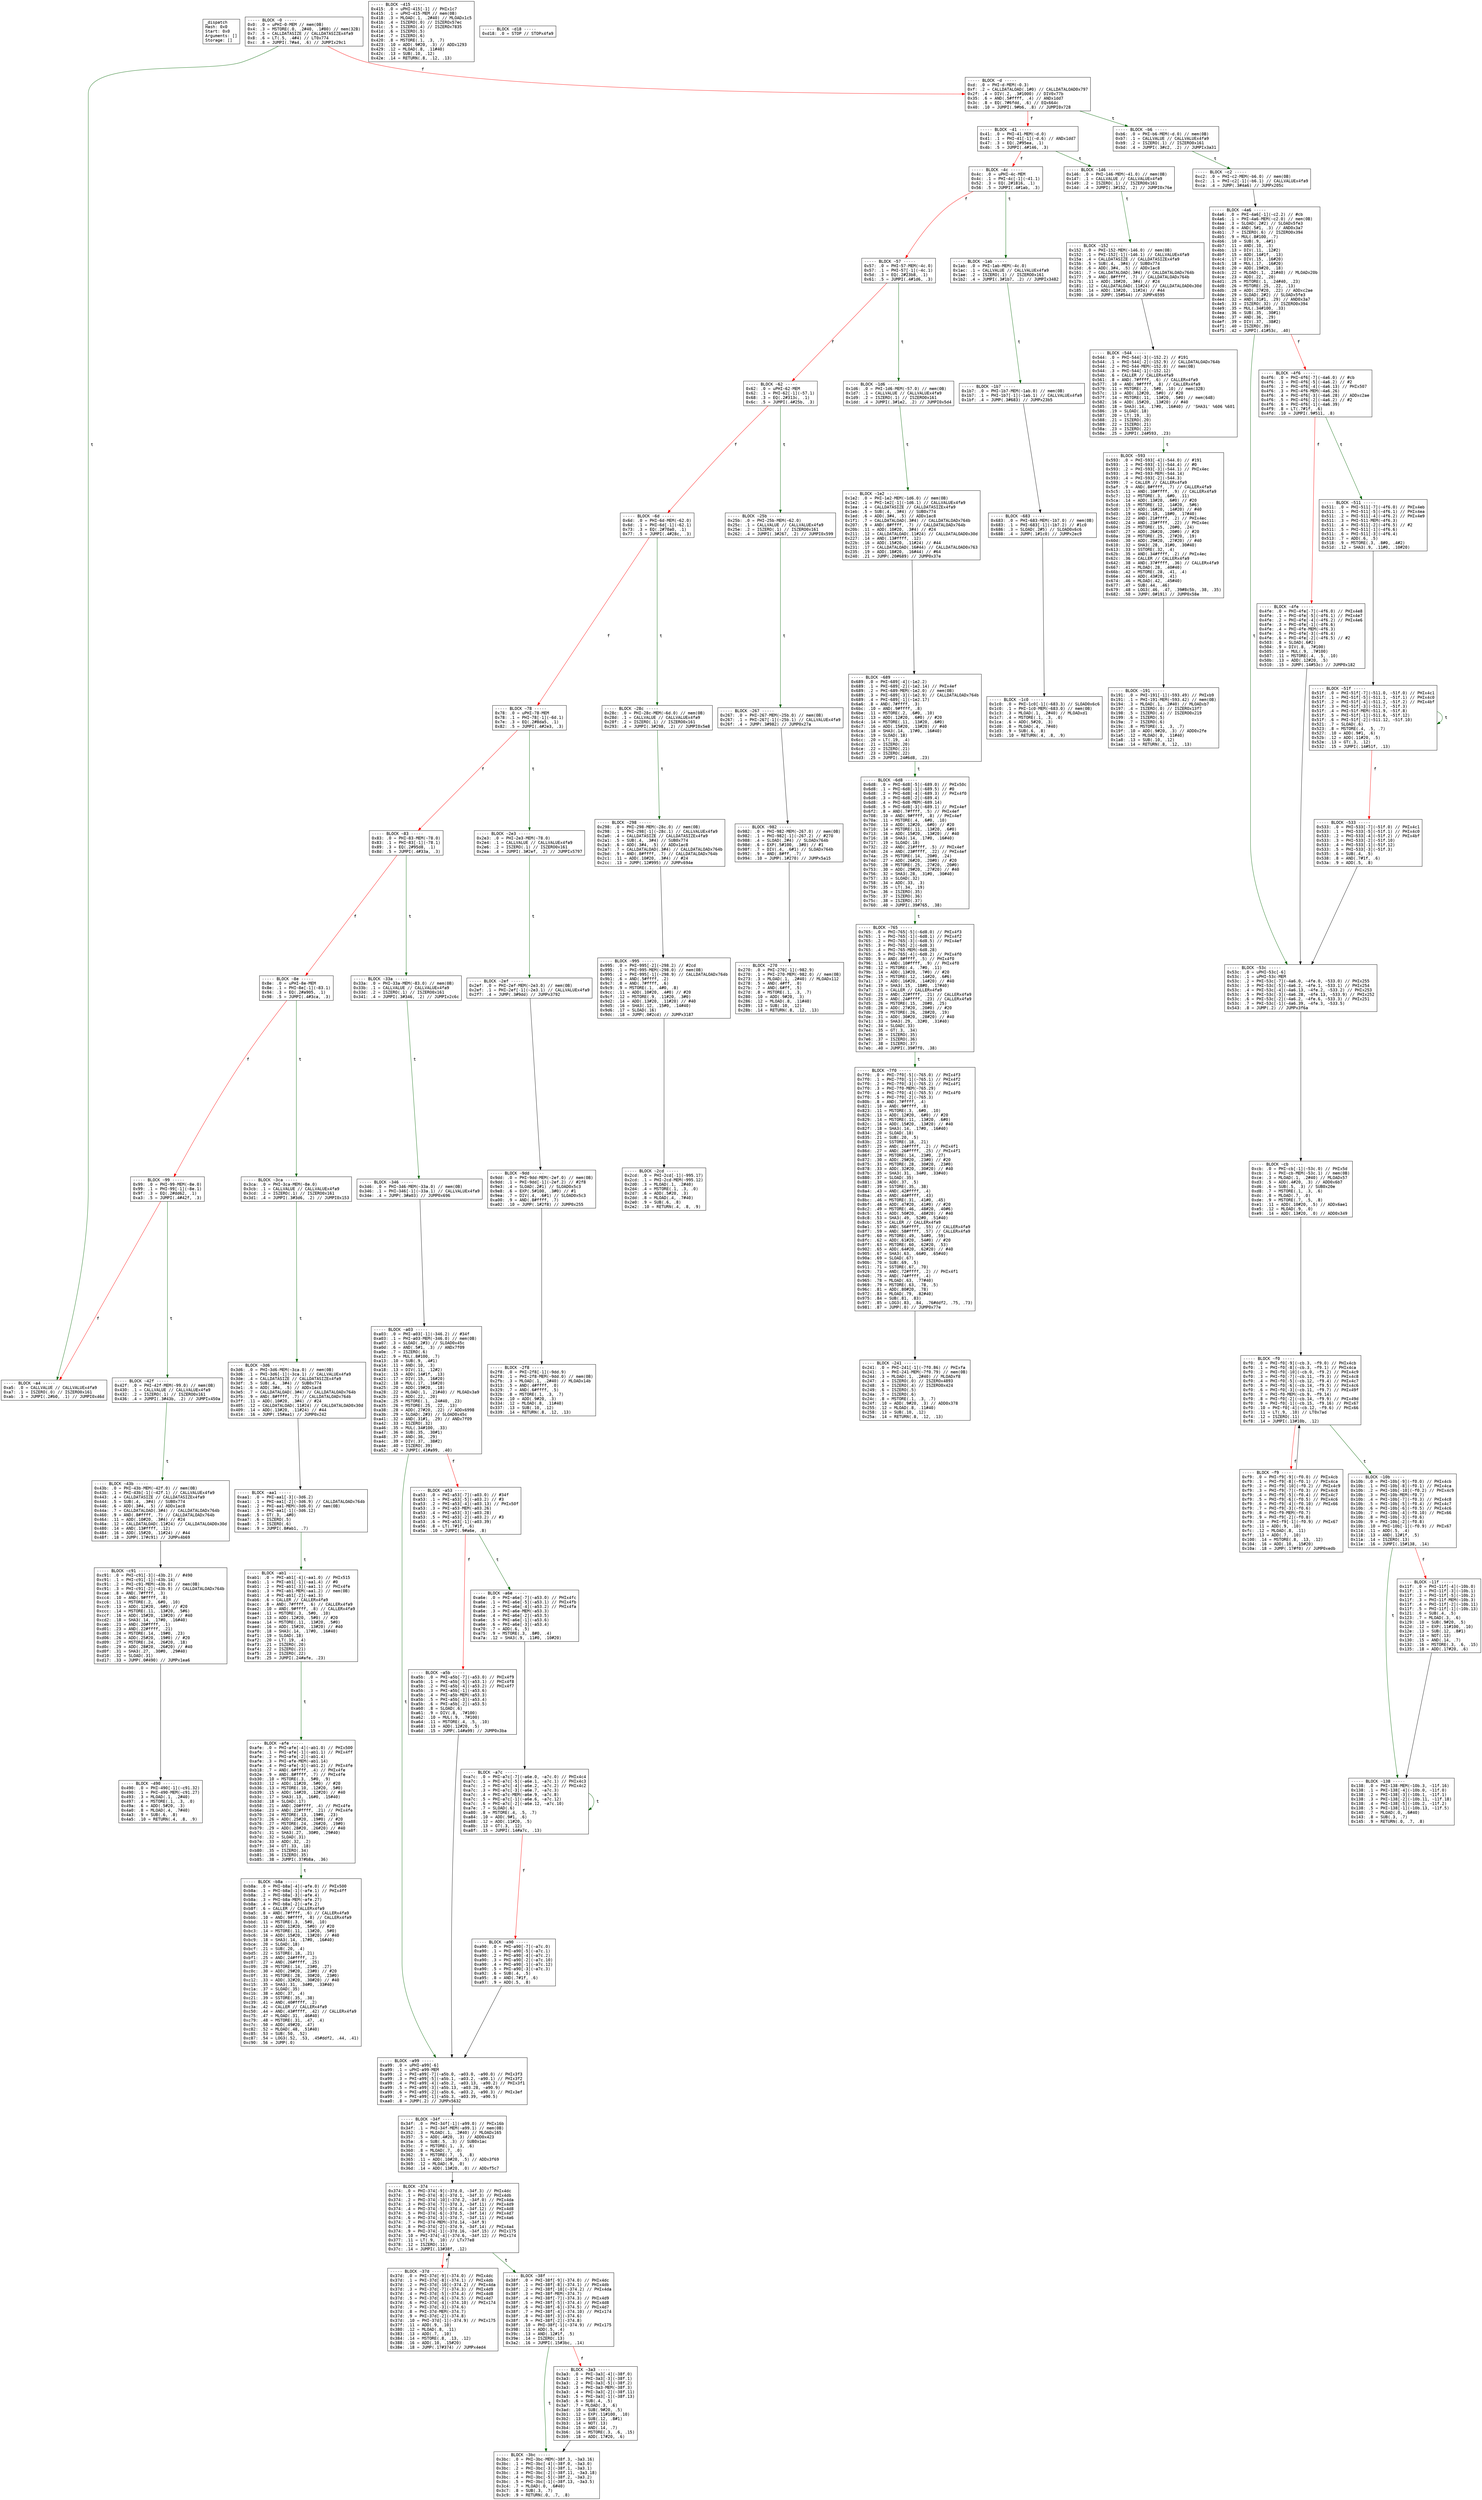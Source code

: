 
digraph G {
graph [fontname = "consolas"];
node  [fontname = "consolas"];
edge  [fontname = "consolas"];
ff [label="{_dispatch\lHash: 0x0\lStart: 0x0\lArguments: []\lStorage: []\l}", shape="record"];
block_0 [label="----- BLOCK ~0 -----\l0x0: .0 = uPHI~0-MEM // mem(0B)\l0x4: .3 = MSTORE(.0, .2#40, .1#80) // mem(32B)\l0x7: .5 = CALLDATASIZE // CALLDATASIZEx4fa9\l0x8: .6 = LT(.5, .4#4) // LT0x774\l0xc: .8 = JUMPI(.7#a4, .6) // JUMPIx29c1\l", shape="record"];
block_d [label="----- BLOCK ~d -----\l0xd: .0 = PHI~d-MEM(~0.3)\l0xf: .2 = CALLDATALOAD(.1#0) // CALLDATALOAD0x797\l0x2f: .4 = DIV(.2, .3#1000) // DIV0x77b\l0x35: .6 = AND(.5#ffff, .4) // ANDx1dd7\l0x3c: .8 = EQ(.7#6fdd, .6) // EQx664c\l0x40: .10 = JUMPI(.9#b6, .8) // JUMPI0x728\l", shape="record"];
block_41 [label="----- BLOCK ~41 -----\l0x41: .0 = PHI~41-MEM(~d.0)\l0x41: .1 = PHI~41[-1](~d.6) // ANDx1dd7\l0x47: .3 = EQ(.2#95ea, .1)\l0x4b: .5 = JUMPI(.4#146, .3)\l", shape="record"];
block_4c [label="----- BLOCK ~4c -----\l0x4c: .0 = uPHI~4c-MEM\l0x4c: .1 = PHI~4c[-1](~41.1)\l0x52: .3 = EQ(.2#1816, .1)\l0x56: .5 = JUMPI(.4#1ab, .3)\l", shape="record"];
block_57 [label="----- BLOCK ~57 -----\l0x57: .0 = PHI~57-MEM(~4c.0)\l0x57: .1 = PHI~57[-1](~4c.1)\l0x5d: .3 = EQ(.2#23b8, .1)\l0x61: .5 = JUMPI(.4#1d6, .3)\l", shape="record"];
block_62 [label="----- BLOCK ~62 -----\l0x62: .0 = uPHI~62-MEM\l0x62: .1 = PHI~62[-1](~57.1)\l0x68: .3 = EQ(.2#313c, .1)\l0x6c: .5 = JUMPI(.4#25b, .3)\l", shape="record"];
block_6d [label="----- BLOCK ~6d -----\l0x6d: .0 = PHI~6d-MEM(~62.0)\l0x6d: .1 = PHI~6d[-1](~62.1)\l0x73: .3 = EQ(.2#70a0, .1)\l0x77: .5 = JUMPI(.4#28c, .3)\l", shape="record"];
block_78 [label="----- BLOCK ~78 -----\l0x78: .0 = uPHI~78-MEM\l0x78: .1 = PHI~78[-1](~6d.1)\l0x7e: .3 = EQ(.2#8da5, .1)\l0x82: .5 = JUMPI(.4#2e3, .3)\l", shape="record"];
block_83 [label="----- BLOCK ~83 -----\l0x83: .0 = PHI~83-MEM(~78.0)\l0x83: .1 = PHI~83[-1](~78.1)\l0x89: .3 = EQ(.2#95d8, .1)\l0x8d: .5 = JUMPI(.4#33a, .3)\l", shape="record"];
block_8e [label="----- BLOCK ~8e -----\l0x8e: .0 = uPHI~8e-MEM\l0x8e: .1 = PHI~8e[-1](~83.1)\l0x94: .3 = EQ(.2#a905, .1)\l0x98: .5 = JUMPI(.4#3ca, .3)\l", shape="record"];
block_99 [label="----- BLOCK ~99 -----\l0x99: .0 = PHI~99-MEM(~8e.0)\l0x99: .1 = PHI~99[-1](~8e.1)\l0x9f: .3 = EQ(.2#dd62, .1)\l0xa3: .5 = JUMPI(.4#42f, .3)\l", shape="record"];
block_a4 [label="----- BLOCK ~a4 -----\l0xa5: .0 = CALLVALUE // CALLVALUEx4fa9\l0xa7: .1 = ISZERO(.0) // ISZERO0x161\l0xab: .3 = JUMPI(.2#b0, .1) // JUMPI0x46d\l", shape="record"];
block_b6 [label="----- BLOCK ~b6 -----\l0xb6: .0 = PHI~b6-MEM(~d.0) // mem(0B)\l0xb7: .1 = CALLVALUE // CALLVALUEx4fa9\l0xb9: .2 = ISZERO(.1) // ISZERO0x161\l0xbd: .4 = JUMPI(.3#c2, .2) // JUMPIx3a31\l", shape="record"];
block_c2 [label="----- BLOCK ~c2 -----\l0xc2: .0 = PHI~c2-MEM(~b6.0) // mem(0B)\l0xc2: .1 = PHI~c2[-1](~b6.1) // CALLVALUEx4fa9\l0xca: .4 = JUMP(.3#4a6) // JUMPx205c\l", shape="record"];
block_cb [label="----- BLOCK ~cb -----\l0xcb: .0 = PHI~cb[-1](~53c.0) // PHIx5d\l0xcb: .1 = PHI~cb-MEM(~53c.1) // mem(0B)\l0xce: .3 = MLOAD(.1, .2#40) // MLOADx57\l0xd3: .5 = ADD(.4#20, .3) // ADD0x6b7\l0xd6: .6 = SUB(.5, .3) // SUB0x20e\l0xd8: .7 = MSTORE(.1, .3, .6)\l0xdc: .8 = MLOAD(.7, .0)\l0xde: .9 = MSTORE(.7, .5, .8)\l0xe1: .11 = ADD(.10#20, .5) // ADDx6ae1\l0xe5: .12 = MLOAD(.9, .0)\l0xe9: .14 = ADD(.13#20, .0) // ADD0x349\l", shape="record"];
block_f0 [label="----- BLOCK ~f0 -----\l0xf0: .0 = PHI~f0[-9](~cb.3, ~f9.0) // PHIx4cb\l0xf0: .1 = PHI~f0[-8](~cb.3, ~f9.1) // PHIx4ca\l0xf0: .2 = PHI~f0[-10](~cb.0, ~f9.2) // PHIx4c9\l0xf0: .3 = PHI~f0[-7](~cb.11, ~f9.3) // PHIx4c8\l0xf0: .4 = PHI~f0[-5](~cb.12, ~f9.4) // PHIx4c7\l0xf0: .5 = PHI~f0[-6](~cb.14, ~f9.5) // PHIx4c6\l0xf0: .6 = PHI~f0[-3](~cb.11, ~f9.7) // PHIx49f\l0xf0: .7 = PHI~f0-MEM(~cb.9, ~f9.14)\l0xf0: .8 = PHI~f0[-2](~cb.14, ~f9.9) // PHIx49d\l0xf0: .9 = PHI~f0[-1](~cb.15, ~f9.16) // PHIx67\l0xf0: .10 = PHI~f0[-4](~cb.12, ~f9.6) // PHIx66\l0xf3: .11 = LT(.9, .10) // LT0x7ad\l0xf4: .12 = ISZERO(.11)\l0xf8: .14 = JUMPI(.13#10b, .12)\l", shape="record"];
block_f9 [label="----- BLOCK ~f9 -----\l0xf9: .0 = PHI~f9[-9](~f0.0) // PHIx4cb\l0xf9: .1 = PHI~f9[-8](~f0.1) // PHIx4ca\l0xf9: .2 = PHI~f9[-10](~f0.2) // PHIx4c9\l0xf9: .3 = PHI~f9[-7](~f0.3) // PHIx4c8\l0xf9: .4 = PHI~f9[-5](~f0.4) // PHIx4c7\l0xf9: .5 = PHI~f9[-6](~f0.5) // PHIx4c6\l0xf9: .6 = PHI~f9[-4](~f0.10) // PHIx66\l0xf9: .7 = PHI~f9[-3](~f0.6)\l0xf9: .8 = PHI~f9-MEM(~f0.7)\l0xf9: .9 = PHI~f9[-2](~f0.8)\l0xf9: .10 = PHI~f9[-1](~f0.9) // PHIx67\l0xfb: .11 = ADD(.9, .10)\l0xfc: .12 = MLOAD(.8, .11)\l0xff: .13 = ADD(.7, .10)\l0x100: .14 = MSTORE(.8, .13, .12)\l0x104: .16 = ADD(.10, .15#20)\l0x10a: .18 = JUMP(.17#f0) // JUMP0xedb\l", shape="record"];
block_10b [label="----- BLOCK ~10b -----\l0x10b: .0 = PHI~10b[-9](~f0.0) // PHIx4cb\l0x10b: .1 = PHI~10b[-8](~f0.1) // PHIx4ca\l0x10b: .2 = PHI~10b[-10](~f0.2) // PHIx4c9\l0x10b: .3 = PHI~10b-MEM(~f0.7)\l0x10b: .4 = PHI~10b[-7](~f0.3) // PHIx4c8\l0x10b: .5 = PHI~10b[-5](~f0.4) // PHIx4c7\l0x10b: .6 = PHI~10b[-6](~f0.5) // PHIx4c6\l0x10b: .7 = PHI~10b[-4](~f0.10) // PHIx66\l0x10b: .8 = PHI~10b[-3](~f0.6)\l0x10b: .9 = PHI~10b[-2](~f0.8)\l0x10b: .10 = PHI~10b[-1](~f0.9) // PHIx67\l0x114: .11 = ADD(.5, .4)\l0x118: .13 = AND(.12#1f, .5)\l0x11a: .14 = ISZERO(.13)\l0x11e: .16 = JUMPI(.15#138, .14)\l", shape="record"];
block_11f [label="----- BLOCK ~11f -----\l0x11f: .0 = PHI~11f[-4](~10b.0)\l0x11f: .1 = PHI~11f[-3](~10b.1)\l0x11f: .2 = PHI~11f[-5](~10b.2)\l0x11f: .3 = PHI~11f-MEM(~10b.3)\l0x11f: .4 = PHI~11f[-2](~10b.11)\l0x11f: .5 = PHI~11f[-1](~10b.13)\l0x121: .6 = SUB(.4, .5)\l0x123: .7 = MLOAD(.3, .6)\l0x129: .10 = SUB(.9#20, .5)\l0x12d: .12 = EXP(.11#100, .10)\l0x12e: .13 = SUB(.12, .8#1)\l0x12f: .14 = NOT(.13)\l0x130: .15 = AND(.14, .7)\l0x132: .16 = MSTORE(.3, .6, .15)\l0x135: .18 = ADD(.17#20, .6)\l", shape="record"];
block_138 [label="----- BLOCK ~138 -----\l0x138: .0 = PHI~138-MEM(~10b.3, ~11f.16)\l0x138: .1 = PHI~138[-4](~10b.0, ~11f.0)\l0x138: .2 = PHI~138[-3](~10b.1, ~11f.1)\l0x138: .3 = PHI~138[-2](~10b.11, ~11f.18)\l0x138: .4 = PHI~138[-5](~10b.2, ~11f.2)\l0x138: .5 = PHI~138[-1](~10b.13, ~11f.5)\l0x140: .7 = MLOAD(.0, .6#40)\l0x143: .8 = SUB(.3, .7)\l0x145: .9 = RETURN(.0, .7, .8)\l", shape="record"];
block_146 [label="----- BLOCK ~146 -----\l0x146: .0 = PHI~146-MEM(~41.0) // mem(0B)\l0x147: .1 = CALLVALUE // CALLVALUEx4fa9\l0x149: .2 = ISZERO(.1) // ISZERO0x161\l0x14d: .4 = JUMPI(.3#152, .2) // JUMPI0x76e\l", shape="record"];
block_152 [label="----- BLOCK ~152 -----\l0x152: .0 = PHI~152-MEM(~146.0) // mem(0B)\l0x152: .1 = PHI~152[-1](~146.1) // CALLVALUEx4fa9\l0x15a: .4 = CALLDATASIZE // CALLDATASIZEx4fa9\l0x15b: .5 = SUB(.4, .3#4) // SUB0x774\l0x15d: .6 = ADD(.3#4, .5) // ADDx1ac8\l0x161: .7 = CALLDATALOAD(.3#4) // CALLDATALOADx764b\l0x177: .9 = AND(.8#ffff, .7) // CALLDATALOADx764b\l0x17b: .11 = ADD(.10#20, .3#4) // #24\l0x181: .12 = CALLDATALOAD(.11#24) // CALLDATALOAD0x30d\l0x185: .14 = ADD(.13#20, .11#24) // #44\l0x190: .16 = JUMP(.15#544) // JUMPx6595\l", shape="record"];
block_191 [label="----- BLOCK ~191 -----\l0x191: .0 = PHI~191[-1](~593.49) // PHIxb9\l0x191: .1 = PHI~191-MEM(~593.42) // mem(0B)\l0x194: .3 = MLOAD(.1, .2#40) // MLOADxb7\l0x197: .4 = ISZERO(.0) // ISZEROx13f7\l0x198: .5 = ISZERO(.4) // ISZERO0x219\l0x199: .6 = ISZERO(.5)\l0x19a: .7 = ISZERO(.6)\l0x19c: .8 = MSTORE(.1, .3, .7)\l0x19f: .10 = ADD(.9#20, .3) // ADD0x2fe\l0x1a5: .12 = MLOAD(.8, .11#40)\l0x1a8: .13 = SUB(.10, .12)\l0x1aa: .14 = RETURN(.8, .12, .13)\l", shape="record"];
block_1ab [label="----- BLOCK ~1ab -----\l0x1ab: .0 = PHI~1ab-MEM(~4c.0)\l0x1ac: .1 = CALLVALUE // CALLVALUEx4fa9\l0x1ae: .2 = ISZERO(.1) // ISZERO0x161\l0x1b2: .4 = JUMPI(.3#1b7, .2) // JUMPIx3482\l", shape="record"];
block_1b7 [label="----- BLOCK ~1b7 -----\l0x1b7: .0 = PHI~1b7-MEM(~1ab.0) // mem(0B)\l0x1b7: .1 = PHI~1b7[-1](~1ab.1) // CALLVALUEx4fa9\l0x1bf: .4 = JUMP(.3#683) // JUMPx23b5\l", shape="record"];
block_1c0 [label="----- BLOCK ~1c0 -----\l0x1c0: .0 = PHI~1c0[-1](~683.3) // SLOAD0x6c6\l0x1c0: .1 = PHI~1c0-MEM(~683.0) // mem(0B)\l0x1c3: .3 = MLOAD(.1, .2#40) // MLOADxd1\l0x1c7: .4 = MSTORE(.1, .3, .0)\l0x1ca: .6 = ADD(.5#20, .3)\l0x1d0: .8 = MLOAD(.4, .7#40)\l0x1d3: .9 = SUB(.6, .8)\l0x1d5: .10 = RETURN(.4, .8, .9)\l", shape="record"];
block_1d6 [label="----- BLOCK ~1d6 -----\l0x1d6: .0 = PHI~1d6-MEM(~57.0) // mem(0B)\l0x1d7: .1 = CALLVALUE // CALLVALUEx4fa9\l0x1d9: .2 = ISZERO(.1) // ISZERO0x161\l0x1dd: .4 = JUMPI(.3#1e2, .2) // JUMPI0x5d4\l", shape="record"];
block_1e2 [label="----- BLOCK ~1e2 -----\l0x1e2: .0 = PHI~1e2-MEM(~1d6.0) // mem(0B)\l0x1e2: .1 = PHI~1e2[-1](~1d6.1) // CALLVALUEx4fa9\l0x1ea: .4 = CALLDATASIZE // CALLDATASIZEx4fa9\l0x1eb: .5 = SUB(.4, .3#4) // SUB0x774\l0x1ed: .6 = ADD(.3#4, .5) // ADDx1ac8\l0x1f1: .7 = CALLDATALOAD(.3#4) // CALLDATALOADx764b\l0x207: .9 = AND(.8#ffff, .7) // CALLDATALOADx764b\l0x20b: .11 = ADD(.10#20, .3#4) // #24\l0x211: .12 = CALLDATALOAD(.11#24) // CALLDATALOAD0x30d\l0x227: .14 = AND(.13#ffff, .12)\l0x22b: .16 = ADD(.15#20, .11#24) // #44\l0x231: .17 = CALLDATALOAD(.16#44) // CALLDATALOAD0x763\l0x235: .19 = ADD(.18#20, .16#44) // #64\l0x240: .21 = JUMP(.20#689) // JUMP0x37e\l", shape="record"];
block_241 [label="----- BLOCK ~241 -----\l0x241: .0 = PHI~241[-1](~7f0.86) // PHIxfa\l0x241: .1 = PHI~241-MEM(~7f0.79) // mem(0B)\l0x244: .3 = MLOAD(.1, .2#40) // MLOADxf8\l0x247: .4 = ISZERO(.0) // ISZEROx4893\l0x248: .5 = ISZERO(.4) // ISZERO0x424\l0x249: .6 = ISZERO(.5)\l0x24a: .7 = ISZERO(.6)\l0x24c: .8 = MSTORE(.1, .3, .7)\l0x24f: .10 = ADD(.9#20, .3) // ADD0x378\l0x255: .12 = MLOAD(.8, .11#40)\l0x258: .13 = SUB(.10, .12)\l0x25a: .14 = RETURN(.8, .12, .13)\l", shape="record"];
block_25b [label="----- BLOCK ~25b -----\l0x25b: .0 = PHI~25b-MEM(~62.0)\l0x25c: .1 = CALLVALUE // CALLVALUEx4fa9\l0x25e: .2 = ISZERO(.1) // ISZERO0x161\l0x262: .4 = JUMPI(.3#267, .2) // JUMPI0x599\l", shape="record"];
block_267 [label="----- BLOCK ~267 -----\l0x267: .0 = PHI~267-MEM(~25b.0) // mem(0B)\l0x267: .1 = PHI~267[-1](~25b.1) // CALLVALUEx4fa9\l0x26f: .4 = JUMP(.3#982) // JUMP0x27a\l", shape="record"];
block_270 [label="----- BLOCK ~270 -----\l0x270: .0 = PHI~270[-1](~982.9)\l0x270: .1 = PHI~270-MEM(~982.0) // mem(0B)\l0x273: .3 = MLOAD(.1, .2#40) // MLOADx112\l0x278: .5 = AND(.4#ff, .0)\l0x27b: .7 = AND(.6#ff, .5)\l0x27d: .8 = MSTORE(.1, .3, .7)\l0x280: .10 = ADD(.9#20, .3)\l0x286: .12 = MLOAD(.8, .11#40)\l0x289: .13 = SUB(.10, .12)\l0x28b: .14 = RETURN(.8, .12, .13)\l", shape="record"];
block_28c [label="----- BLOCK ~28c -----\l0x28c: .0 = PHI~28c-MEM(~6d.0) // mem(0B)\l0x28d: .1 = CALLVALUE // CALLVALUEx4fa9\l0x28f: .2 = ISZERO(.1) // ISZERO0x161\l0x293: .4 = JUMPI(.3#298, .2) // JUMPI0x5e8\l", shape="record"];
block_298 [label="----- BLOCK ~298 -----\l0x298: .0 = PHI~298-MEM(~28c.0) // mem(0B)\l0x298: .1 = PHI~298[-1](~28c.1) // CALLVALUEx4fa9\l0x2a0: .4 = CALLDATASIZE // CALLDATASIZEx4fa9\l0x2a1: .5 = SUB(.4, .3#4) // SUB0x774\l0x2a3: .6 = ADD(.3#4, .5) // ADDx1ac8\l0x2a7: .7 = CALLDATALOAD(.3#4) // CALLDATALOADx764b\l0x2bd: .9 = AND(.8#ffff, .7) // CALLDATALOADx764b\l0x2c1: .11 = ADD(.10#20, .3#4) // #24\l0x2cc: .13 = JUMP(.12#995) // JUMPx694e\l", shape="record"];
block_2cd [label="----- BLOCK ~2cd -----\l0x2cd: .0 = PHI~2cd[-1](~995.17)\l0x2cd: .1 = PHI~2cd-MEM(~995.12)\l0x2d0: .3 = MLOAD(.1, .2#40)\l0x2d4: .4 = MSTORE(.1, .3, .0)\l0x2d7: .6 = ADD(.5#20, .3)\l0x2dd: .8 = MLOAD(.4, .7#40)\l0x2e0: .9 = SUB(.6, .8)\l0x2e2: .10 = RETURN(.4, .8, .9)\l", shape="record"];
block_2e3 [label="----- BLOCK ~2e3 -----\l0x2e3: .0 = PHI~2e3-MEM(~78.0)\l0x2e4: .1 = CALLVALUE // CALLVALUEx4fa9\l0x2e6: .2 = ISZERO(.1) // ISZERO0x161\l0x2ea: .4 = JUMPI(.3#2ef, .2) // JUMPIx5797\l", shape="record"];
block_2ef [label="----- BLOCK ~2ef -----\l0x2ef: .0 = PHI~2ef-MEM(~2e3.0) // mem(0B)\l0x2ef: .1 = PHI~2ef[-1](~2e3.1) // CALLVALUEx4fa9\l0x2f7: .4 = JUMP(.3#9dd) // JUMPx3792\l", shape="record"];
block_2f8 [label="----- BLOCK ~2f8 -----\l0x2f8: .0 = PHI~2f8[-1](~9dd.9)\l0x2f8: .1 = PHI~2f8-MEM(~9dd.0) // mem(0B)\l0x2fb: .3 = MLOAD(.1, .2#40) // MLOADx14b\l0x313: .5 = AND(.4#ffff, .0)\l0x329: .7 = AND(.6#ffff, .5)\l0x32b: .8 = MSTORE(.1, .3, .7)\l0x32e: .10 = ADD(.9#20, .3)\l0x334: .12 = MLOAD(.8, .11#40)\l0x337: .13 = SUB(.10, .12)\l0x339: .14 = RETURN(.8, .12, .13)\l", shape="record"];
block_33a [label="----- BLOCK ~33a -----\l0x33a: .0 = PHI~33a-MEM(~83.0) // mem(0B)\l0x33b: .1 = CALLVALUE // CALLVALUEx4fa9\l0x33d: .2 = ISZERO(.1) // ISZERO0x161\l0x341: .4 = JUMPI(.3#346, .2) // JUMPIx2c6c\l", shape="record"];
block_346 [label="----- BLOCK ~346 -----\l0x346: .0 = PHI~346-MEM(~33a.0) // mem(0B)\l0x346: .1 = PHI~346[-1](~33a.1) // CALLVALUEx4fa9\l0x34e: .4 = JUMP(.3#a03) // JUMP0x696\l", shape="record"];
block_34f [label="----- BLOCK ~34f -----\l0x34f: .0 = PHI~34f[-1](~a99.0) // PHIx16b\l0x34f: .1 = PHI~34f-MEM(~a99.1) // mem(0B)\l0x352: .3 = MLOAD(.1, .2#40) // MLOADx165\l0x357: .5 = ADD(.4#20, .3) // ADD0x423\l0x35a: .6 = SUB(.5, .3) // SUB0x1ac\l0x35c: .7 = MSTORE(.1, .3, .6)\l0x360: .8 = MLOAD(.7, .0)\l0x362: .9 = MSTORE(.7, .5, .8)\l0x365: .11 = ADD(.10#20, .5) // ADDx3f69\l0x369: .12 = MLOAD(.9, .0)\l0x36d: .14 = ADD(.13#20, .0) // ADDxf5c7\l", shape="record"];
block_374 [label="----- BLOCK ~374 -----\l0x374: .0 = PHI~374[-9](~37d.0, ~34f.3) // PHIx4dc\l0x374: .1 = PHI~374[-8](~37d.1, ~34f.3) // PHIx4db\l0x374: .2 = PHI~374[-10](~37d.2, ~34f.0) // PHIx4da\l0x374: .3 = PHI~374[-7](~37d.3, ~34f.11) // PHIx4d9\l0x374: .4 = PHI~374[-5](~37d.4, ~34f.12) // PHIx4d8\l0x374: .5 = PHI~374[-6](~37d.5, ~34f.14) // PHIx4d7\l0x374: .6 = PHI~374[-3](~37d.7, ~34f.11) // PHIx4a6\l0x374: .7 = PHI~374-MEM(~37d.14, ~34f.9)\l0x374: .8 = PHI~374[-2](~37d.9, ~34f.14) // PHIx4a4\l0x374: .9 = PHI~374[-1](~37d.16, ~34f.15) // PHIx175\l0x374: .10 = PHI~374[-4](~37d.6, ~34f.12) // PHIx174\l0x377: .11 = LT(.9, .10) // LTx77e8\l0x378: .12 = ISZERO(.11)\l0x37c: .14 = JUMPI(.13#38f, .12)\l", shape="record"];
block_37d [label="----- BLOCK ~37d -----\l0x37d: .0 = PHI~37d[-9](~374.0) // PHIx4dc\l0x37d: .1 = PHI~37d[-8](~374.1) // PHIx4db\l0x37d: .2 = PHI~37d[-10](~374.2) // PHIx4da\l0x37d: .3 = PHI~37d[-7](~374.3) // PHIx4d9\l0x37d: .4 = PHI~37d[-5](~374.4) // PHIx4d8\l0x37d: .5 = PHI~37d[-6](~374.5) // PHIx4d7\l0x37d: .6 = PHI~37d[-4](~374.10) // PHIx174\l0x37d: .7 = PHI~37d[-3](~374.6)\l0x37d: .8 = PHI~37d-MEM(~374.7)\l0x37d: .9 = PHI~37d[-2](~374.8)\l0x37d: .10 = PHI~37d[-1](~374.9) // PHIx175\l0x37f: .11 = ADD(.9, .10)\l0x380: .12 = MLOAD(.8, .11)\l0x383: .13 = ADD(.7, .10)\l0x384: .14 = MSTORE(.8, .13, .12)\l0x388: .16 = ADD(.10, .15#20)\l0x38e: .18 = JUMP(.17#374) // JUMPx4ed4\l", shape="record"];
block_38f [label="----- BLOCK ~38f -----\l0x38f: .0 = PHI~38f[-9](~374.0) // PHIx4dc\l0x38f: .1 = PHI~38f[-8](~374.1) // PHIx4db\l0x38f: .2 = PHI~38f[-10](~374.2) // PHIx4da\l0x38f: .3 = PHI~38f-MEM(~374.7)\l0x38f: .4 = PHI~38f[-7](~374.3) // PHIx4d9\l0x38f: .5 = PHI~38f[-5](~374.4) // PHIx4d8\l0x38f: .6 = PHI~38f[-6](~374.5) // PHIx4d7\l0x38f: .7 = PHI~38f[-4](~374.10) // PHIx174\l0x38f: .8 = PHI~38f[-3](~374.6)\l0x38f: .9 = PHI~38f[-2](~374.8)\l0x38f: .10 = PHI~38f[-1](~374.9) // PHIx175\l0x398: .11 = ADD(.5, .4)\l0x39c: .13 = AND(.12#1f, .5)\l0x39e: .14 = ISZERO(.13)\l0x3a2: .16 = JUMPI(.15#3bc, .14)\l", shape="record"];
block_3a3 [label="----- BLOCK ~3a3 -----\l0x3a3: .0 = PHI~3a3[-4](~38f.0)\l0x3a3: .1 = PHI~3a3[-3](~38f.1)\l0x3a3: .2 = PHI~3a3[-5](~38f.2)\l0x3a3: .3 = PHI~3a3-MEM(~38f.3)\l0x3a3: .4 = PHI~3a3[-2](~38f.11)\l0x3a3: .5 = PHI~3a3[-1](~38f.13)\l0x3a5: .6 = SUB(.4, .5)\l0x3a7: .7 = MLOAD(.3, .6)\l0x3ad: .10 = SUB(.9#20, .5)\l0x3b1: .12 = EXP(.11#100, .10)\l0x3b2: .13 = SUB(.12, .8#1)\l0x3b3: .14 = NOT(.13)\l0x3b4: .15 = AND(.14, .7)\l0x3b6: .16 = MSTORE(.3, .6, .15)\l0x3b9: .18 = ADD(.17#20, .6)\l", shape="record"];
block_3bc [label="----- BLOCK ~3bc -----\l0x3bc: .0 = PHI~3bc-MEM(~38f.3, ~3a3.16)\l0x3bc: .1 = PHI~3bc[-4](~38f.0, ~3a3.0)\l0x3bc: .2 = PHI~3bc[-3](~38f.1, ~3a3.1)\l0x3bc: .3 = PHI~3bc[-2](~38f.11, ~3a3.18)\l0x3bc: .4 = PHI~3bc[-5](~38f.2, ~3a3.2)\l0x3bc: .5 = PHI~3bc[-1](~38f.13, ~3a3.5)\l0x3c4: .7 = MLOAD(.0, .6#40)\l0x3c7: .8 = SUB(.3, .7)\l0x3c9: .9 = RETURN(.0, .7, .8)\l", shape="record"];
block_3ca [label="----- BLOCK ~3ca -----\l0x3ca: .0 = PHI~3ca-MEM(~8e.0)\l0x3cb: .1 = CALLVALUE // CALLVALUEx4fa9\l0x3cd: .2 = ISZERO(.1) // ISZERO0x161\l0x3d1: .4 = JUMPI(.3#3d6, .2) // JUMPI0x153\l", shape="record"];
block_3d6 [label="----- BLOCK ~3d6 -----\l0x3d6: .0 = PHI~3d6-MEM(~3ca.0) // mem(0B)\l0x3d6: .1 = PHI~3d6[-1](~3ca.1) // CALLVALUEx4fa9\l0x3de: .4 = CALLDATASIZE // CALLDATASIZEx4fa9\l0x3df: .5 = SUB(.4, .3#4) // SUB0x774\l0x3e1: .6 = ADD(.3#4, .5) // ADDx1ac8\l0x3e5: .7 = CALLDATALOAD(.3#4) // CALLDATALOADx764b\l0x3fb: .9 = AND(.8#ffff, .7) // CALLDATALOADx764b\l0x3ff: .11 = ADD(.10#20, .3#4) // #24\l0x405: .12 = CALLDATALOAD(.11#24) // CALLDATALOAD0x30d\l0x409: .14 = ADD(.13#20, .11#24) // #44\l0x414: .16 = JUMP(.15#aa1) // JUMP0x242\l", shape="record"];
block_415 [label="----- BLOCK ~415 -----\l0x415: .0 = uPHI~415[-1] // PHIx1c7\l0x415: .1 = uPHI~415-MEM // mem(0B)\l0x418: .3 = MLOAD(.1, .2#40) // MLOADx1c5\l0x41b: .4 = ISZERO(.0) // ISZEROx57ec\l0x41c: .5 = ISZERO(.4) // ISZEROx7835\l0x41d: .6 = ISZERO(.5)\l0x41e: .7 = ISZERO(.6)\l0x420: .8 = MSTORE(.1, .3, .7)\l0x423: .10 = ADD(.9#20, .3) // ADDx1293\l0x429: .12 = MLOAD(.8, .11#40)\l0x42c: .13 = SUB(.10, .12)\l0x42e: .14 = RETURN(.8, .12, .13)\l", shape="record"];
block_42f [label="----- BLOCK ~42f -----\l0x42f: .0 = PHI~42f-MEM(~99.0) // mem(0B)\l0x430: .1 = CALLVALUE // CALLVALUEx4fa9\l0x432: .2 = ISZERO(.1) // ISZERO0x161\l0x436: .4 = JUMPI(.3#43b, .2) // JUMPIx450a\l", shape="record"];
block_43b [label="----- BLOCK ~43b -----\l0x43b: .0 = PHI~43b-MEM(~42f.0) // mem(0B)\l0x43b: .1 = PHI~43b[-1](~42f.1) // CALLVALUEx4fa9\l0x443: .4 = CALLDATASIZE // CALLDATASIZEx4fa9\l0x444: .5 = SUB(.4, .3#4) // SUB0x774\l0x446: .6 = ADD(.3#4, .5) // ADDx1ac8\l0x44a: .7 = CALLDATALOAD(.3#4) // CALLDATALOADx764b\l0x460: .9 = AND(.8#ffff, .7) // CALLDATALOADx764b\l0x464: .11 = ADD(.10#20, .3#4) // #24\l0x46a: .12 = CALLDATALOAD(.11#24) // CALLDATALOAD0x30d\l0x480: .14 = AND(.13#ffff, .12)\l0x484: .16 = ADD(.15#20, .11#24) // #44\l0x48f: .18 = JUMP(.17#c91) // JUMPx4b69\l", shape="record"];
block_490 [label="----- BLOCK ~490 -----\l0x490: .0 = PHI~490[-1](~c91.32)\l0x490: .1 = PHI~490-MEM(~c91.27)\l0x493: .3 = MLOAD(.1, .2#40)\l0x497: .4 = MSTORE(.1, .3, .0)\l0x49a: .6 = ADD(.5#20, .3)\l0x4a0: .8 = MLOAD(.4, .7#40)\l0x4a3: .9 = SUB(.6, .8)\l0x4a5: .10 = RETURN(.4, .8, .9)\l", shape="record"];
block_4a6 [label="----- BLOCK ~4a6 -----\l0x4a6: .0 = PHI~4a6[-1](~c2.2) // #cb\l0x4a6: .1 = PHI~4a6-MEM(~c2.0) // mem(0B)\l0x4aa: .3 = SLOAD(.2#2) // SLOADx5fe3\l0x4b0: .6 = AND(.5#1, .3) // AND0x3a7\l0x4b1: .7 = ISZERO(.6) // ISZERO0x394\l0x4b5: .9 = MUL(.8#100, .7)\l0x4b6: .10 = SUB(.9, .4#1)\l0x4b7: .11 = AND(.10, .3)\l0x4bb: .13 = DIV(.11, .12#2)\l0x4bf: .15 = ADD(.14#1f, .13)\l0x4c4: .17 = DIV(.15, .16#20)\l0x4c5: .18 = MUL(.17, .16#20)\l0x4c8: .20 = ADD(.19#20, .18)\l0x4cb: .22 = MLOAD(.1, .21#40) // MLOADx20b\l0x4ce: .23 = ADD(.22, .20)\l0x4d1: .25 = MSTORE(.1, .24#40, .23)\l0x4d8: .26 = MSTORE(.25, .22, .13)\l0x4db: .28 = ADD(.27#20, .22) // ADDxc2ae\l0x4de: .29 = SLOAD(.2#2) // SLOADx5fe3\l0x4e4: .32 = AND(.31#1, .29) // AND0x3a7\l0x4e5: .33 = ISZERO(.32) // ISZERO0x394\l0x4e9: .35 = MUL(.34#100, .33)\l0x4ea: .36 = SUB(.35, .30#1)\l0x4eb: .37 = AND(.36, .29)\l0x4ef: .39 = DIV(.37, .38#2)\l0x4f1: .40 = ISZERO(.39)\l0x4f5: .42 = JUMPI(.41#53c, .40)\l", shape="record"];
block_4f6 [label="----- BLOCK ~4f6 -----\l0x4f6: .0 = PHI~4f6[-7](~4a6.0) // #cb\l0x4f6: .1 = PHI~4f6[-5](~4a6.2) // #2\l0x4f6: .2 = PHI~4f6[-4](~4a6.13) // PHIx507\l0x4f6: .3 = PHI~4f6-MEM(~4a6.26)\l0x4f6: .4 = PHI~4f6[-3](~4a6.28) // ADDxc2ae\l0x4f6: .5 = PHI~4f6[-2](~4a6.2) // #2\l0x4f6: .6 = PHI~4f6[-1](~4a6.39)\l0x4f9: .8 = LT(.7#1f, .6)\l0x4fd: .10 = JUMPI(.9#511, .8)\l", shape="record"];
block_4fe [label="----- BLOCK ~4fe -----\l0x4fe: .0 = PHI~4fe[-7](~4f6.0) // PHIx4e8\l0x4fe: .1 = PHI~4fe[-5](~4f6.1) // PHIx4e7\l0x4fe: .2 = PHI~4fe[-4](~4f6.2) // PHIx4e6\l0x4fe: .3 = PHI~4fe[-1](~4f6.6)\l0x4fe: .4 = PHI~4fe-MEM(~4f6.3)\l0x4fe: .5 = PHI~4fe[-3](~4f6.4)\l0x4fe: .6 = PHI~4fe[-2](~4f6.5) // #2\l0x503: .8 = SLOAD(.6#2)\l0x504: .9 = DIV(.8, .7#100)\l0x505: .10 = MUL(.9, .7#100)\l0x507: .11 = MSTORE(.4, .5, .10)\l0x50b: .13 = ADD(.12#20, .5)\l0x510: .15 = JUMP(.14#53c) // JUMP0x182\l", shape="record"];
block_511 [label="----- BLOCK ~511 -----\l0x511: .0 = PHI~511[-7](~4f6.0) // PHIx4eb\l0x511: .1 = PHI~511[-5](~4f6.1) // PHIx4ea\l0x511: .2 = PHI~511[-4](~4f6.2) // PHIx4e9\l0x511: .3 = PHI~511-MEM(~4f6.3)\l0x511: .4 = PHI~511[-2](~4f6.5) // #2\l0x511: .5 = PHI~511[-1](~4f6.6)\l0x511: .6 = PHI~511[-3](~4f6.4)\l0x513: .7 = ADD(.6, .5)\l0x518: .9 = MSTORE(.3, .8#0, .4#2)\l0x51d: .12 = SHA3(.9, .11#0, .10#20)\l", shape="record"];
block_51f [label="----- BLOCK ~51f -----\l0x51f: .0 = PHI~51f[-7](~511.0, ~51f.0) // PHIx4c1\l0x51f: .1 = PHI~51f[-5](~511.1, ~51f.1) // PHIx4c0\l0x51f: .2 = PHI~51f[-4](~511.2, ~51f.2) // PHIx4bf\l0x51f: .3 = PHI~51f[-3](~511.7, ~51f.3)\l0x51f: .4 = PHI~51f-MEM(~511.9, ~51f.8)\l0x51f: .5 = PHI~51f[-1](~511.6, ~51f.12)\l0x51f: .6 = PHI~51f[-2](~511.12, ~51f.10)\l0x521: .7 = SLOAD(.6)\l0x523: .8 = MSTORE(.4, .5, .7)\l0x527: .10 = ADD(.9#1, .6)\l0x52b: .12 = ADD(.11#20, .5)\l0x52e: .13 = GT(.3, .12)\l0x532: .15 = JUMPI(.14#51f, .13)\l", shape="record"];
block_533 [label="----- BLOCK ~533 -----\l0x533: .0 = PHI~533[-7](~51f.0) // PHIx4c1\l0x533: .1 = PHI~533[-5](~51f.1) // PHIx4c0\l0x533: .2 = PHI~533[-4](~51f.2) // PHIx4bf\l0x533: .3 = PHI~533[-2](~51f.10)\l0x533: .4 = PHI~533[-1](~51f.12)\l0x533: .5 = PHI~533[-3](~51f.3)\l0x535: .6 = SUB(.4, .5)\l0x538: .8 = AND(.7#1f, .6)\l0x53a: .9 = ADD(.5, .8)\l", shape="record"];
block_53c [label="----- BLOCK ~53c -----\l0x53c: .0 = uPHI~53c[-6]\l0x53c: .1 = uPHI~53c-MEM\l0x53c: .2 = PHI~53c[-7](~4a6.0, ~4fe.0, ~533.0) // PHIx255\l0x53c: .3 = PHI~53c[-5](~4a6.2, ~4fe.1, ~533.1) // PHIx254\l0x53c: .4 = PHI~53c[-4](~4a6.13, ~4fe.2, ~533.2) // PHIx253\l0x53c: .5 = PHI~53c[-3](~4a6.28, ~4fe.13, ~533.9) // PHIx252\l0x53c: .6 = PHI~53c[-2](~4a6.2, ~4fe.6, ~533.3) // PHIx251\l0x53c: .7 = PHI~53c[-1](~4a6.39, ~4fe.3, ~533.5)\l0x543: .8 = JUMP(.2) // JUMPx3f6a\l", shape="record"];
block_544 [label="----- BLOCK ~544 -----\l0x544: .0 = PHI~544[-3](~152.2) // #191\l0x544: .1 = PHI~544[-2](~152.9) // CALLDATALOADx764b\l0x544: .2 = PHI~544-MEM(~152.0) // mem(0B)\l0x544: .3 = PHI~544[-1](~152.12)\l0x54b: .6 = CALLER // CALLERx4fa9\l0x561: .8 = AND(.7#ffff, .6) // CALLERx4fa9\l0x577: .10 = AND(.9#ffff, .8) // CALLERx4fa9\l0x579: .11 = MSTORE(.2, .5#0, .10) // mem(32B)\l0x57c: .13 = ADD(.12#20, .5#0) // #20\l0x57f: .14 = MSTORE(.11, .13#20, .5#0) // mem(64B)\l0x582: .16 = ADD(.15#20, .13#20) // #40\l0x585: .18 = SHA3(.14, .17#0, .16#40) // 'SHA3i' %606 %601\l0x586: .19 = SLOAD(.18)\l0x587: .20 = LT(.19, .3)\l0x588: .21 = ISZERO(.20)\l0x589: .22 = ISZERO(.21)\l0x58a: .23 = ISZERO(.22)\l0x58e: .25 = JUMPI(.24#593, .23)\l", shape="record"];
block_593 [label="----- BLOCK ~593 -----\l0x593: .0 = PHI~593[-4](~544.0) // #191\l0x593: .1 = PHI~593[-1](~544.4) // #0\l0x593: .2 = PHI~593[-3](~544.1) // PHIx4ec\l0x593: .3 = PHI~593-MEM(~544.14)\l0x593: .4 = PHI~593[-2](~544.3)\l0x599: .7 = CALLER // CALLERx4fa9\l0x5af: .9 = AND(.8#ffff, .7) // CALLERx4fa9\l0x5c5: .11 = AND(.10#ffff, .9) // CALLERx4fa9\l0x5c7: .12 = MSTORE(.3, .6#0, .11)\l0x5ca: .14 = ADD(.13#20, .6#0) // #20\l0x5cd: .15 = MSTORE(.12, .14#20, .5#6)\l0x5d0: .17 = ADD(.16#20, .14#20) // #40\l0x5d3: .19 = SHA3(.15, .18#0, .17#40)\l0x5ec: .22 = AND(.21#ffff, .2) // PHIx4ec\l0x602: .24 = AND(.23#ffff, .22) // PHIx4ec\l0x604: .25 = MSTORE(.15, .20#0, .24)\l0x607: .27 = ADD(.26#20, .20#0) // #20\l0x60a: .28 = MSTORE(.25, .27#20, .19)\l0x60d: .30 = ADD(.29#20, .27#20) // #40\l0x610: .32 = SHA3(.28, .31#0, .30#40)\l0x613: .33 = SSTORE(.32, .4)\l0x62b: .35 = AND(.34#ffff, .2) // PHIx4ec\l0x62c: .36 = CALLER // CALLERx4fa9\l0x642: .38 = AND(.37#ffff, .36) // CALLERx4fa9\l0x667: .41 = MLOAD(.28, .40#40)\l0x66b: .42 = MSTORE(.28, .41, .4)\l0x66e: .44 = ADD(.43#20, .41)\l0x674: .46 = MLOAD(.42, .45#40)\l0x677: .47 = SUB(.44, .46)\l0x679: .48 = LOG3(.46, .47, .39#8c5b, .38, .35)\l0x682: .50 = JUMP(.0#191) // JUMP0x58e\l", shape="record"];
block_683 [label="----- BLOCK ~683 -----\l0x683: .0 = PHI~683-MEM(~1b7.0) // mem(0B)\l0x683: .1 = PHI~683[-1](~1b7.2) // #1c0\l0x686: .3 = SLOAD(.2#5) // SLOAD0x6c6\l0x688: .4 = JUMP(.1#1c0) // JUMPx2ec9\l", shape="record"];
block_689 [label="----- BLOCK ~689 -----\l0x689: .0 = PHI~689[-4](~1e2.2)\l0x689: .1 = PHI~689[-2](~1e2.14) // PHIx4ef\l0x689: .2 = PHI~689-MEM(~1e2.0) // mem(0B)\l0x689: .3 = PHI~689[-3](~1e2.9) // CALLDATALOADx764b\l0x689: .4 = PHI~689[-1](~1e2.17)\l0x6a6: .8 = AND(.7#ffff, .3)\l0x6bc: .10 = AND(.9#ffff, .8)\l0x6be: .11 = MSTORE(.2, .6#0, .10)\l0x6c1: .13 = ADD(.12#20, .6#0) // #20\l0x6c4: .14 = MSTORE(.11, .13#20, .6#0)\l0x6c7: .16 = ADD(.15#20, .13#20) // #40\l0x6ca: .18 = SHA3(.14, .17#0, .16#40)\l0x6cb: .19 = SLOAD(.18)\l0x6cc: .20 = LT(.19, .4)\l0x6cd: .21 = ISZERO(.20)\l0x6ce: .22 = ISZERO(.21)\l0x6cf: .23 = ISZERO(.22)\l0x6d3: .25 = JUMPI(.24#6d8, .23)\l", shape="record"];
block_6d8 [label="----- BLOCK ~6d8 -----\l0x6d8: .0 = PHI~6d8[-5](~689.0) // PHIx50c\l0x6d8: .1 = PHI~6d8[-1](~689.5) // #0\l0x6d8: .2 = PHI~6d8[-4](~689.3) // PHIx4f0\l0x6d8: .3 = PHI~6d8[-2](~689.4)\l0x6d8: .4 = PHI~6d8-MEM(~689.14)\l0x6d8: .5 = PHI~6d8[-3](~689.1) // PHIx4ef\l0x6f2: .8 = AND(.7#ffff, .5) // PHIx4ef\l0x708: .10 = AND(.9#ffff, .8) // PHIx4ef\l0x70a: .11 = MSTORE(.4, .6#0, .10)\l0x70d: .13 = ADD(.12#20, .6#0) // #20\l0x710: .14 = MSTORE(.11, .13#20, .6#0)\l0x713: .16 = ADD(.15#20, .13#20) // #40\l0x716: .18 = SHA3(.14, .17#0, .16#40)\l0x717: .19 = SLOAD(.18)\l0x732: .22 = AND(.21#ffff, .5) // PHIx4ef\l0x748: .24 = AND(.23#ffff, .22) // PHIx4ef\l0x74a: .25 = MSTORE(.14, .20#0, .24)\l0x74d: .27 = ADD(.26#20, .20#0) // #20\l0x750: .28 = MSTORE(.25, .27#20, .20#0)\l0x753: .30 = ADD(.29#20, .27#20) // #40\l0x756: .32 = SHA3(.28, .31#0, .30#40)\l0x757: .33 = SLOAD(.32)\l0x758: .34 = ADD(.33, .3)\l0x759: .35 = LT(.34, .19)\l0x75a: .36 = ISZERO(.35)\l0x75b: .37 = ISZERO(.36)\l0x75c: .38 = ISZERO(.37)\l0x760: .40 = JUMPI(.39#765, .38)\l", shape="record"];
block_765 [label="----- BLOCK ~765 -----\l0x765: .0 = PHI~765[-5](~6d8.0) // PHIx4f3\l0x765: .1 = PHI~765[-1](~6d8.1) // PHIx4f2\l0x765: .2 = PHI~765[-3](~6d8.5) // PHIx4ef\l0x765: .3 = PHI~765[-2](~6d8.3)\l0x765: .4 = PHI~765-MEM(~6d8.28)\l0x765: .5 = PHI~765[-4](~6d8.2) // PHIx4f0\l0x780: .9 = AND(.8#ffff, .5) // PHIx4f0\l0x796: .11 = AND(.10#ffff, .9) // PHIx4f0\l0x798: .12 = MSTORE(.4, .7#0, .11)\l0x79b: .14 = ADD(.13#20, .7#0) // #20\l0x79e: .15 = MSTORE(.12, .14#20, .6#6)\l0x7a1: .17 = ADD(.16#20, .14#20) // #40\l0x7a4: .19 = SHA3(.15, .18#0, .17#40)\l0x7a7: .21 = CALLER // CALLERx4fa9\l0x7bd: .23 = AND(.22#ffff, .21) // CALLERx4fa9\l0x7d3: .25 = AND(.24#ffff, .23) // CALLERx4fa9\l0x7d5: .26 = MSTORE(.15, .20#0, .25)\l0x7d8: .28 = ADD(.27#20, .20#0) // #20\l0x7db: .29 = MSTORE(.26, .28#20, .19)\l0x7de: .31 = ADD(.30#20, .28#20) // #40\l0x7e1: .33 = SHA3(.29, .32#0, .31#40)\l0x7e2: .34 = SLOAD(.33)\l0x7e4: .35 = GT(.3, .34)\l0x7e5: .36 = ISZERO(.35)\l0x7e6: .37 = ISZERO(.36)\l0x7e7: .38 = ISZERO(.37)\l0x7eb: .40 = JUMPI(.39#7f0, .38)\l", shape="record"];
block_7f0 [label="----- BLOCK ~7f0 -----\l0x7f0: .0 = PHI~7f0[-5](~765.0) // PHIx4f3\l0x7f0: .1 = PHI~7f0[-1](~765.1) // PHIx4f2\l0x7f0: .2 = PHI~7f0[-3](~765.2) // PHIx4f1\l0x7f0: .3 = PHI~7f0-MEM(~765.29)\l0x7f0: .4 = PHI~7f0[-4](~765.5) // PHIx4f0\l0x7f0: .5 = PHI~7f0[-2](~765.3)\l0x80b: .8 = AND(.7#ffff, .4)\l0x821: .10 = AND(.9#ffff, .8)\l0x823: .11 = MSTORE(.3, .6#0, .10)\l0x826: .13 = ADD(.12#20, .6#0) // #20\l0x829: .14 = MSTORE(.11, .13#20, .6#0)\l0x82c: .16 = ADD(.15#20, .13#20) // #40\l0x82f: .18 = SHA3(.14, .17#0, .16#40)\l0x834: .20 = SLOAD(.18)\l0x835: .21 = SUB(.20, .5)\l0x83b: .22 = SSTORE(.18, .21)\l0x857: .25 = AND(.24#ffff, .2) // PHIx4f1\l0x86d: .27 = AND(.26#ffff, .25) // PHIx4f1\l0x86f: .28 = MSTORE(.14, .23#0, .27)\l0x872: .30 = ADD(.29#20, .23#0) // #20\l0x875: .31 = MSTORE(.28, .30#20, .23#0)\l0x878: .33 = ADD(.32#20, .30#20) // #40\l0x87b: .35 = SHA3(.31, .34#0, .33#40)\l0x880: .37 = SLOAD(.35)\l0x881: .38 = ADD(.37, .5)\l0x887: .39 = SSTORE(.35, .38)\l0x8a4: .43 = AND(.42#ffff, .4)\l0x8ba: .45 = AND(.44#ffff, .43)\l0x8bc: .46 = MSTORE(.31, .41#0, .45)\l0x8bf: .48 = ADD(.47#20, .41#0) // #20\l0x8c2: .49 = MSTORE(.46, .48#20, .40#6)\l0x8c5: .51 = ADD(.50#20, .48#20) // #40\l0x8c8: .53 = SHA3(.49, .52#0, .51#40)\l0x8cb: .55 = CALLER // CALLERx4fa9\l0x8e1: .57 = AND(.56#ffff, .55) // CALLERx4fa9\l0x8f7: .59 = AND(.58#ffff, .57) // CALLERx4fa9\l0x8f9: .60 = MSTORE(.49, .54#0, .59)\l0x8fc: .62 = ADD(.61#20, .54#0) // #20\l0x8ff: .63 = MSTORE(.60, .62#20, .53)\l0x902: .65 = ADD(.64#20, .62#20) // #40\l0x905: .67 = SHA3(.63, .66#0, .65#40)\l0x90a: .69 = SLOAD(.67)\l0x90b: .70 = SUB(.69, .5)\l0x911: .71 = SSTORE(.67, .70)\l0x929: .73 = AND(.72#ffff, .2) // PHIx4f1\l0x940: .75 = AND(.74#ffff, .4)\l0x965: .78 = MLOAD(.63, .77#40)\l0x969: .79 = MSTORE(.63, .78, .5)\l0x96c: .81 = ADD(.80#20, .78)\l0x972: .83 = MLOAD(.79, .82#40)\l0x975: .84 = SUB(.81, .83)\l0x977: .85 = LOG3(.83, .84, .76#ddf2, .75, .73)\l0x981: .87 = JUMP(.0) // JUMP0x77e\l", shape="record"];
block_982 [label="----- BLOCK ~982 -----\l0x982: .0 = PHI~982-MEM(~267.0) // mem(0B)\l0x982: .1 = PHI~982[-1](~267.2) // #270\l0x988: .4 = SLOAD(.2#4) // SLOADx764b\l0x98d: .6 = EXP(.5#100, .3#0) // #1\l0x98f: .7 = DIV(.4, .6#1) // SLOADx764b\l0x992: .9 = AND(.8#ff, .7)\l0x994: .10 = JUMP(.1#270) // JUMPx5a15\l", shape="record"];
block_995 [label="----- BLOCK ~995 -----\l0x995: .0 = PHI~995[-2](~298.2) // #2cd\l0x995: .1 = PHI~995-MEM(~298.0) // mem(0B)\l0x995: .2 = PHI~995[-1](~298.9) // CALLDATALOADx764b\l0x9b1: .6 = AND(.5#ffff, .2)\l0x9c7: .8 = AND(.7#ffff, .6)\l0x9c9: .9 = MSTORE(.1, .4#0, .8)\l0x9cc: .11 = ADD(.10#20, .4#0) // #20\l0x9cf: .12 = MSTORE(.9, .11#20, .3#0)\l0x9d2: .14 = ADD(.13#20, .11#20) // #40\l0x9d5: .16 = SHA3(.12, .15#0, .14#40)\l0x9d6: .17 = SLOAD(.16)\l0x9dc: .18 = JUMP(.0#2cd) // JUMPx3187\l", shape="record"];
block_9dd [label="----- BLOCK ~9dd -----\l0x9dd: .0 = PHI~9dd-MEM(~2ef.0) // mem(0B)\l0x9dd: .1 = PHI~9dd[-1](~2ef.2) // #2f8\l0x9e3: .4 = SLOAD(.2#1) // SLOAD0x5c3\l0x9e8: .6 = EXP(.5#100, .3#0) // #1\l0x9ea: .7 = DIV(.4, .6#1) // SLOAD0x5c3\l0xa00: .9 = AND(.8#ffff, .7)\l0xa02: .10 = JUMP(.1#2f8) // JUMP0x255\l", shape="record"];
block_a03 [label="----- BLOCK ~a03 -----\l0xa03: .0 = PHI~a03[-1](~346.2) // #34f\l0xa03: .1 = PHI~a03-MEM(~346.0) // mem(0B)\l0xa07: .3 = SLOAD(.2#3) // SLOAD0x45c\l0xa0d: .6 = AND(.5#1, .3) // ANDx7f09\l0xa0e: .7 = ISZERO(.6)\l0xa12: .9 = MUL(.8#100, .7)\l0xa13: .10 = SUB(.9, .4#1)\l0xa14: .11 = AND(.10, .3)\l0xa18: .13 = DIV(.11, .12#2)\l0xa1c: .15 = ADD(.14#1f, .13)\l0xa21: .17 = DIV(.15, .16#20)\l0xa22: .18 = MUL(.17, .16#20)\l0xa25: .20 = ADD(.19#20, .18)\l0xa28: .22 = MLOAD(.1, .21#40) // MLOADx3a9\l0xa2b: .23 = ADD(.22, .20)\l0xa2e: .25 = MSTORE(.1, .24#40, .23)\l0xa35: .26 = MSTORE(.25, .22, .13)\l0xa38: .28 = ADD(.27#20, .22) // ADDx6998\l0xa3b: .29 = SLOAD(.2#3) // SLOAD0x45c\l0xa41: .32 = AND(.31#1, .29) // ANDx7f09\l0xa42: .33 = ISZERO(.32)\l0xa46: .35 = MUL(.34#100, .33)\l0xa47: .36 = SUB(.35, .30#1)\l0xa48: .37 = AND(.36, .29)\l0xa4c: .39 = DIV(.37, .38#2)\l0xa4e: .40 = ISZERO(.39)\l0xa52: .42 = JUMPI(.41#a99, .40)\l", shape="record"];
block_a53 [label="----- BLOCK ~a53 -----\l0xa53: .0 = PHI~a53[-7](~a03.0) // #34f\l0xa53: .1 = PHI~a53[-5](~a03.2) // #3\l0xa53: .2 = PHI~a53[-4](~a03.13) // PHIx50f\l0xa53: .3 = PHI~a53-MEM(~a03.26)\l0xa53: .4 = PHI~a53[-3](~a03.28)\l0xa53: .5 = PHI~a53[-2](~a03.2) // #3\l0xa53: .6 = PHI~a53[-1](~a03.39)\l0xa56: .8 = LT(.7#1f, .6)\l0xa5a: .10 = JUMPI(.9#a6e, .8)\l", shape="record"];
block_a5b [label="----- BLOCK ~a5b -----\l0xa5b: .0 = PHI~a5b[-7](~a53.0) // PHIx4f9\l0xa5b: .1 = PHI~a5b[-5](~a53.1) // PHIx4f8\l0xa5b: .2 = PHI~a5b[-4](~a53.2) // PHIx4f7\l0xa5b: .3 = PHI~a5b[-1](~a53.6)\l0xa5b: .4 = PHI~a5b-MEM(~a53.3)\l0xa5b: .5 = PHI~a5b[-3](~a53.4)\l0xa5b: .6 = PHI~a5b[-2](~a53.5)\l0xa60: .8 = SLOAD(.6)\l0xa61: .9 = DIV(.8, .7#100)\l0xa62: .10 = MUL(.9, .7#100)\l0xa64: .11 = MSTORE(.4, .5, .10)\l0xa68: .13 = ADD(.12#20, .5)\l0xa6d: .15 = JUMP(.14#a99) // JUMP0x3ba\l", shape="record"];
block_a6e [label="----- BLOCK ~a6e -----\l0xa6e: .0 = PHI~a6e[-7](~a53.0) // PHIx4fc\l0xa6e: .1 = PHI~a6e[-5](~a53.1) // PHIx4fb\l0xa6e: .2 = PHI~a6e[-4](~a53.2) // PHIx4fa\l0xa6e: .3 = PHI~a6e-MEM(~a53.3)\l0xa6e: .4 = PHI~a6e[-2](~a53.5)\l0xa6e: .5 = PHI~a6e[-1](~a53.6)\l0xa6e: .6 = PHI~a6e[-3](~a53.4)\l0xa70: .7 = ADD(.6, .5)\l0xa75: .9 = MSTORE(.3, .8#0, .4)\l0xa7a: .12 = SHA3(.9, .11#0, .10#20)\l", shape="record"];
block_a7c [label="----- BLOCK ~a7c -----\l0xa7c: .0 = PHI~a7c[-7](~a6e.0, ~a7c.0) // PHIx4c4\l0xa7c: .1 = PHI~a7c[-5](~a6e.1, ~a7c.1) // PHIx4c3\l0xa7c: .2 = PHI~a7c[-4](~a6e.2, ~a7c.2) // PHIx4c2\l0xa7c: .3 = PHI~a7c[-3](~a6e.7, ~a7c.3)\l0xa7c: .4 = PHI~a7c-MEM(~a6e.9, ~a7c.8)\l0xa7c: .5 = PHI~a7c[-1](~a6e.6, ~a7c.12)\l0xa7c: .6 = PHI~a7c[-2](~a6e.12, ~a7c.10)\l0xa7e: .7 = SLOAD(.6)\l0xa80: .8 = MSTORE(.4, .5, .7)\l0xa84: .10 = ADD(.9#1, .6)\l0xa88: .12 = ADD(.11#20, .5)\l0xa8b: .13 = GT(.3, .12)\l0xa8f: .15 = JUMPI(.14#a7c, .13)\l", shape="record"];
block_a90 [label="----- BLOCK ~a90 -----\l0xa90: .0 = PHI~a90[-7](~a7c.0)\l0xa90: .1 = PHI~a90[-5](~a7c.1)\l0xa90: .2 = PHI~a90[-4](~a7c.2)\l0xa90: .3 = PHI~a90[-2](~a7c.10)\l0xa90: .4 = PHI~a90[-1](~a7c.12)\l0xa90: .5 = PHI~a90[-3](~a7c.3)\l0xa92: .6 = SUB(.4, .5)\l0xa95: .8 = AND(.7#1f, .6)\l0xa97: .9 = ADD(.5, .8)\l", shape="record"];
block_a99 [label="----- BLOCK ~a99 -----\l0xa99: .0 = uPHI~a99[-6]\l0xa99: .1 = uPHI~a99-MEM\l0xa99: .2 = PHI~a99[-7](~a5b.0, ~a03.0, ~a90.0) // PHIx3f3\l0xa99: .3 = PHI~a99[-5](~a5b.1, ~a03.2, ~a90.1) // PHIx3f2\l0xa99: .4 = PHI~a99[-4](~a5b.2, ~a03.13, ~a90.2) // PHIx3f1\l0xa99: .5 = PHI~a99[-3](~a5b.13, ~a03.28, ~a90.9)\l0xa99: .6 = PHI~a99[-2](~a5b.6, ~a03.2, ~a90.3) // PHIx3ef\l0xa99: .7 = PHI~a99[-1](~a5b.3, ~a03.39, ~a90.5)\l0xaa0: .8 = JUMP(.2) // JUMPx5632\l", shape="record"];
block_aa1 [label="----- BLOCK ~aa1 -----\l0xaa1: .0 = PHI~aa1[-3](~3d6.2)\l0xaa1: .1 = PHI~aa1[-2](~3d6.9) // CALLDATALOADx764b\l0xaa1: .2 = PHI~aa1-MEM(~3d6.0) // mem(0B)\l0xaa1: .3 = PHI~aa1[-1](~3d6.12)\l0xaa6: .5 = GT(.3, .4#0)\l0xaa7: .6 = ISZERO(.5)\l0xaa8: .7 = ISZERO(.6)\l0xaac: .9 = JUMPI(.8#ab1, .7)\l", shape="record"];
block_ab1 [label="----- BLOCK ~ab1 -----\l0xab1: .0 = PHI~ab1[-4](~aa1.0) // PHIx515\l0xab1: .1 = PHI~ab1[-1](~aa1.4) // #0\l0xab1: .2 = PHI~ab1[-3](~aa1.1) // PHIx4fe\l0xab1: .3 = PHI~ab1-MEM(~aa1.2) // mem(0B)\l0xab1: .4 = PHI~ab1[-2](~aa1.3)\l0xab6: .6 = CALLER // CALLERx4fa9\l0xacc: .8 = AND(.7#ffff, .6) // CALLERx4fa9\l0xae2: .10 = AND(.9#ffff, .8) // CALLERx4fa9\l0xae4: .11 = MSTORE(.3, .5#0, .10)\l0xae7: .13 = ADD(.12#20, .5#0) // #20\l0xaea: .14 = MSTORE(.11, .13#20, .5#0)\l0xaed: .16 = ADD(.15#20, .13#20) // #40\l0xaf0: .18 = SHA3(.14, .17#0, .16#40)\l0xaf1: .19 = SLOAD(.18)\l0xaf2: .20 = LT(.19, .4)\l0xaf3: .21 = ISZERO(.20)\l0xaf4: .22 = ISZERO(.21)\l0xaf5: .23 = ISZERO(.22)\l0xaf9: .25 = JUMPI(.24#afe, .23)\l", shape="record"];
block_afe [label="----- BLOCK ~afe -----\l0xafe: .0 = PHI~afe[-4](~ab1.0) // PHIx500\l0xafe: .1 = PHI~afe[-1](~ab1.1) // PHIx4ff\l0xafe: .2 = PHI~afe[-2](~ab1.4)\l0xafe: .3 = PHI~afe-MEM(~ab1.14)\l0xafe: .4 = PHI~afe[-3](~ab1.2) // PHIx4fe\l0xb18: .7 = AND(.6#ffff, .4) // PHIx4fe\l0xb2e: .9 = AND(.8#ffff, .7) // PHIx4fe\l0xb30: .10 = MSTORE(.3, .5#0, .9)\l0xb33: .12 = ADD(.11#20, .5#0) // #20\l0xb36: .13 = MSTORE(.10, .12#20, .5#0)\l0xb39: .15 = ADD(.14#20, .12#20) // #40\l0xb3c: .17 = SHA3(.13, .16#0, .15#40)\l0xb3d: .18 = SLOAD(.17)\l0xb58: .21 = AND(.20#ffff, .4) // PHIx4fe\l0xb6e: .23 = AND(.22#ffff, .21) // PHIx4fe\l0xb70: .24 = MSTORE(.13, .19#0, .23)\l0xb73: .26 = ADD(.25#20, .19#0) // #20\l0xb76: .27 = MSTORE(.24, .26#20, .19#0)\l0xb79: .29 = ADD(.28#20, .26#20) // #40\l0xb7c: .31 = SHA3(.27, .30#0, .29#40)\l0xb7d: .32 = SLOAD(.31)\l0xb7e: .33 = ADD(.32, .2)\l0xb7f: .34 = GT(.33, .18)\l0xb80: .35 = ISZERO(.34)\l0xb81: .36 = ISZERO(.35)\l0xb85: .38 = JUMPI(.37#b8a, .36)\l", shape="record"];
block_b8a [label="----- BLOCK ~b8a -----\l0xb8a: .0 = PHI~b8a[-4](~afe.0) // PHIx500\l0xb8a: .1 = PHI~b8a[-1](~afe.1) // PHIx4ff\l0xb8a: .2 = PHI~b8a[-3](~afe.4)\l0xb8a: .3 = PHI~b8a-MEM(~afe.27)\l0xb8a: .4 = PHI~b8a[-2](~afe.2)\l0xb8f: .6 = CALLER // CALLERx4fa9\l0xba5: .8 = AND(.7#ffff, .6) // CALLERx4fa9\l0xbbb: .10 = AND(.9#ffff, .8) // CALLERx4fa9\l0xbbd: .11 = MSTORE(.3, .5#0, .10)\l0xbc0: .13 = ADD(.12#20, .5#0) // #20\l0xbc3: .14 = MSTORE(.11, .13#20, .5#0)\l0xbc6: .16 = ADD(.15#20, .13#20) // #40\l0xbc9: .18 = SHA3(.14, .17#0, .16#40)\l0xbce: .20 = SLOAD(.18)\l0xbcf: .21 = SUB(.20, .4)\l0xbd5: .22 = SSTORE(.18, .21)\l0xbf1: .25 = AND(.24#ffff, .2)\l0xc07: .27 = AND(.26#ffff, .25)\l0xc09: .28 = MSTORE(.14, .23#0, .27)\l0xc0c: .30 = ADD(.29#20, .23#0) // #20\l0xc0f: .31 = MSTORE(.28, .30#20, .23#0)\l0xc12: .33 = ADD(.32#20, .30#20) // #40\l0xc15: .35 = SHA3(.31, .34#0, .33#40)\l0xc1a: .37 = SLOAD(.35)\l0xc1b: .38 = ADD(.37, .4)\l0xc21: .39 = SSTORE(.35, .38)\l0xc39: .41 = AND(.40#ffff, .2)\l0xc3a: .42 = CALLER // CALLERx4fa9\l0xc50: .44 = AND(.43#ffff, .42) // CALLERx4fa9\l0xc75: .47 = MLOAD(.31, .46#40)\l0xc79: .48 = MSTORE(.31, .47, .4)\l0xc7c: .50 = ADD(.49#20, .47)\l0xc82: .52 = MLOAD(.48, .51#40)\l0xc85: .53 = SUB(.50, .52)\l0xc87: .54 = LOG3(.52, .53, .45#ddf2, .44, .41)\l0xc90: .56 = JUMP(.0)\l", shape="record"];
block_c91 [label="----- BLOCK ~c91 -----\l0xc91: .0 = PHI~c91[-3](~43b.2) // #490\l0xc91: .1 = PHI~c91[-1](~43b.14)\l0xc91: .2 = PHI~c91-MEM(~43b.0) // mem(0B)\l0xc91: .3 = PHI~c91[-2](~43b.9) // CALLDATALOADx764b\l0xcae: .8 = AND(.7#ffff, .3)\l0xcc4: .10 = AND(.9#ffff, .8)\l0xcc6: .11 = MSTORE(.2, .6#0, .10)\l0xcc9: .13 = ADD(.12#20, .6#0) // #20\l0xccc: .14 = MSTORE(.11, .13#20, .5#6)\l0xccf: .16 = ADD(.15#20, .13#20) // #40\l0xcd2: .18 = SHA3(.14, .17#0, .16#40)\l0xceb: .21 = AND(.20#ffff, .1)\l0xd01: .23 = AND(.22#ffff, .21)\l0xd03: .24 = MSTORE(.14, .19#0, .23)\l0xd06: .26 = ADD(.25#20, .19#0) // #20\l0xd09: .27 = MSTORE(.24, .26#20, .18)\l0xd0c: .29 = ADD(.28#20, .26#20) // #40\l0xd0f: .31 = SHA3(.27, .30#0, .29#40)\l0xd10: .32 = SLOAD(.31)\l0xd17: .33 = JUMP(.0#490) // JUMPx1ea6\l", shape="record"];
block_d18 [label="----- BLOCK ~d18 -----\l0xd18: .0 = STOP // STOPx4fa9\l", shape="record"];
block_0 -> block_d [label=" f", color="red"];
block_0 -> block_a4 [label=" t", color="darkgreen"];
block_d -> block_41 [label=" f", color="red"];
block_d -> block_b6 [label=" t", color="darkgreen"];
block_41 -> block_4c [label=" f", color="red"];
block_41 -> block_146 [label=" t", color="darkgreen"];
block_4c -> block_57 [label=" f", color="red"];
block_4c -> block_1ab [label=" t", color="darkgreen"];
block_57 -> block_62 [label=" f", color="red"];
block_57 -> block_1d6 [label=" t", color="darkgreen"];
block_62 -> block_6d [label=" f", color="red"];
block_62 -> block_25b [label=" t", color="darkgreen"];
block_6d -> block_78 [label=" f", color="red"];
block_6d -> block_28c [label=" t", color="darkgreen"];
block_78 -> block_83 [label=" f", color="red"];
block_78 -> block_2e3 [label=" t", color="darkgreen"];
block_83 -> block_8e [label=" f", color="red"];
block_83 -> block_33a [label=" t", color="darkgreen"];
block_8e -> block_99 [label=" f", color="red"];
block_8e -> block_3ca [label=" t", color="darkgreen"];
block_99 -> block_a4 [label=" f", color="red"];
block_99 -> block_42f [label=" t", color="darkgreen"];
block_b6 -> block_c2 [label=" t", color="darkgreen"];
block_c2 -> block_4a6;
block_cb -> block_f0;
block_f0 -> block_f9 [label=" f", color="red"];
block_f0 -> block_10b [label=" t", color="darkgreen"];
block_f9 -> block_f0;
block_10b -> block_11f [label=" f", color="red"];
block_10b -> block_138 [label=" t", color="darkgreen"];
block_11f -> block_138;
block_146 -> block_152 [label=" t", color="darkgreen"];
block_152 -> block_544;
block_1ab -> block_1b7 [label=" t", color="darkgreen"];
block_1b7 -> block_683;
block_1d6 -> block_1e2 [label=" t", color="darkgreen"];
block_1e2 -> block_689;
block_25b -> block_267 [label=" t", color="darkgreen"];
block_267 -> block_982;
block_28c -> block_298 [label=" t", color="darkgreen"];
block_298 -> block_995;
block_2e3 -> block_2ef [label=" t", color="darkgreen"];
block_2ef -> block_9dd;
block_33a -> block_346 [label=" t", color="darkgreen"];
block_346 -> block_a03;
block_34f -> block_374;
block_374 -> block_37d [label=" f", color="red"];
block_374 -> block_38f [label=" t", color="darkgreen"];
block_37d -> block_374;
block_38f -> block_3a3 [label=" f", color="red"];
block_38f -> block_3bc [label=" t", color="darkgreen"];
block_3a3 -> block_3bc;
block_3ca -> block_3d6 [label=" t", color="darkgreen"];
block_3d6 -> block_aa1;
block_42f -> block_43b [label=" t", color="darkgreen"];
block_43b -> block_c91;
block_4a6 -> block_4f6 [label=" f", color="red"];
block_4a6 -> block_53c [label=" t", color="darkgreen"];
block_4f6 -> block_4fe [label=" f", color="red"];
block_4f6 -> block_511 [label=" t", color="darkgreen"];
block_4fe -> block_53c;
block_511 -> block_51f;
block_51f -> block_533 [label=" f", color="red"];
block_51f -> block_51f [label=" t", color="darkgreen"];
block_533 -> block_53c;
block_53c -> block_cb;
block_544 -> block_593 [label=" t", color="darkgreen"];
block_593 -> block_191;
block_683 -> block_1c0;
block_689 -> block_6d8 [label=" t", color="darkgreen"];
block_6d8 -> block_765 [label=" t", color="darkgreen"];
block_765 -> block_7f0 [label=" t", color="darkgreen"];
block_7f0 -> block_241;
block_982 -> block_270;
block_995 -> block_2cd;
block_9dd -> block_2f8;
block_a03 -> block_a53 [label=" f", color="red"];
block_a03 -> block_a99 [label=" t", color="darkgreen"];
block_a53 -> block_a5b [label=" f", color="red"];
block_a53 -> block_a6e [label=" t", color="darkgreen"];
block_a5b -> block_a99;
block_a6e -> block_a7c;
block_a7c -> block_a90 [label=" f", color="red"];
block_a7c -> block_a7c [label=" t", color="darkgreen"];
block_a90 -> block_a99;
block_a99 -> block_34f;
block_aa1 -> block_ab1 [label=" t", color="darkgreen"];
block_ab1 -> block_afe [label=" t", color="darkgreen"];
block_afe -> block_b8a [label=" t", color="darkgreen"];
block_c91 -> block_490;
}

